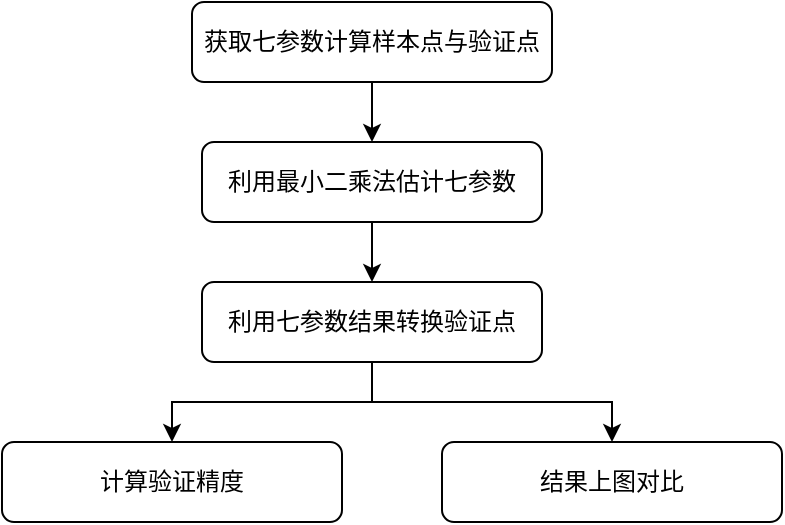 <mxfile version="14.2.9" type="github">
  <diagram id="iK1JNANl543cffvOHE-5" name="Page-1">
    <mxGraphModel dx="946" dy="614" grid="1" gridSize="10" guides="1" tooltips="1" connect="1" arrows="1" fold="1" page="1" pageScale="1" pageWidth="827" pageHeight="1169" math="0" shadow="0">
      <root>
        <mxCell id="0" />
        <mxCell id="1" parent="0" />
        <mxCell id="tf6p8kC_SYKkrwxuWTqt-7" style="edgeStyle=orthogonalEdgeStyle;rounded=0;orthogonalLoop=1;jettySize=auto;html=1;exitX=0.5;exitY=1;exitDx=0;exitDy=0;entryX=0.5;entryY=0;entryDx=0;entryDy=0;" edge="1" parent="1" source="tf6p8kC_SYKkrwxuWTqt-2" target="tf6p8kC_SYKkrwxuWTqt-3">
          <mxGeometry relative="1" as="geometry" />
        </mxCell>
        <mxCell id="tf6p8kC_SYKkrwxuWTqt-2" value="获取七参数计算样本点与验证点" style="rounded=1;whiteSpace=wrap;html=1;" vertex="1" parent="1">
          <mxGeometry x="285" y="150" width="180" height="40" as="geometry" />
        </mxCell>
        <mxCell id="tf6p8kC_SYKkrwxuWTqt-8" style="edgeStyle=orthogonalEdgeStyle;rounded=0;orthogonalLoop=1;jettySize=auto;html=1;exitX=0.5;exitY=1;exitDx=0;exitDy=0;entryX=0.5;entryY=0;entryDx=0;entryDy=0;" edge="1" parent="1" source="tf6p8kC_SYKkrwxuWTqt-3" target="tf6p8kC_SYKkrwxuWTqt-4">
          <mxGeometry relative="1" as="geometry" />
        </mxCell>
        <mxCell id="tf6p8kC_SYKkrwxuWTqt-3" value="利用最小二乘法估计七参数" style="rounded=1;whiteSpace=wrap;html=1;" vertex="1" parent="1">
          <mxGeometry x="290" y="220" width="170" height="40" as="geometry" />
        </mxCell>
        <mxCell id="tf6p8kC_SYKkrwxuWTqt-9" style="edgeStyle=orthogonalEdgeStyle;rounded=0;orthogonalLoop=1;jettySize=auto;html=1;exitX=0.5;exitY=1;exitDx=0;exitDy=0;entryX=0.5;entryY=0;entryDx=0;entryDy=0;" edge="1" parent="1" source="tf6p8kC_SYKkrwxuWTqt-4" target="tf6p8kC_SYKkrwxuWTqt-5">
          <mxGeometry relative="1" as="geometry" />
        </mxCell>
        <mxCell id="tf6p8kC_SYKkrwxuWTqt-10" style="edgeStyle=orthogonalEdgeStyle;rounded=0;orthogonalLoop=1;jettySize=auto;html=1;exitX=0.5;exitY=1;exitDx=0;exitDy=0;entryX=0.5;entryY=0;entryDx=0;entryDy=0;" edge="1" parent="1" source="tf6p8kC_SYKkrwxuWTqt-4" target="tf6p8kC_SYKkrwxuWTqt-6">
          <mxGeometry relative="1" as="geometry" />
        </mxCell>
        <mxCell id="tf6p8kC_SYKkrwxuWTqt-4" value="利用七参数结果转换验证点" style="rounded=1;whiteSpace=wrap;html=1;" vertex="1" parent="1">
          <mxGeometry x="290" y="290" width="170" height="40" as="geometry" />
        </mxCell>
        <mxCell id="tf6p8kC_SYKkrwxuWTqt-5" value="计算验证精度" style="rounded=1;whiteSpace=wrap;html=1;" vertex="1" parent="1">
          <mxGeometry x="190" y="370" width="170" height="40" as="geometry" />
        </mxCell>
        <mxCell id="tf6p8kC_SYKkrwxuWTqt-6" value="结果上图对比" style="rounded=1;whiteSpace=wrap;html=1;" vertex="1" parent="1">
          <mxGeometry x="410" y="370" width="170" height="40" as="geometry" />
        </mxCell>
      </root>
    </mxGraphModel>
  </diagram>
</mxfile>
